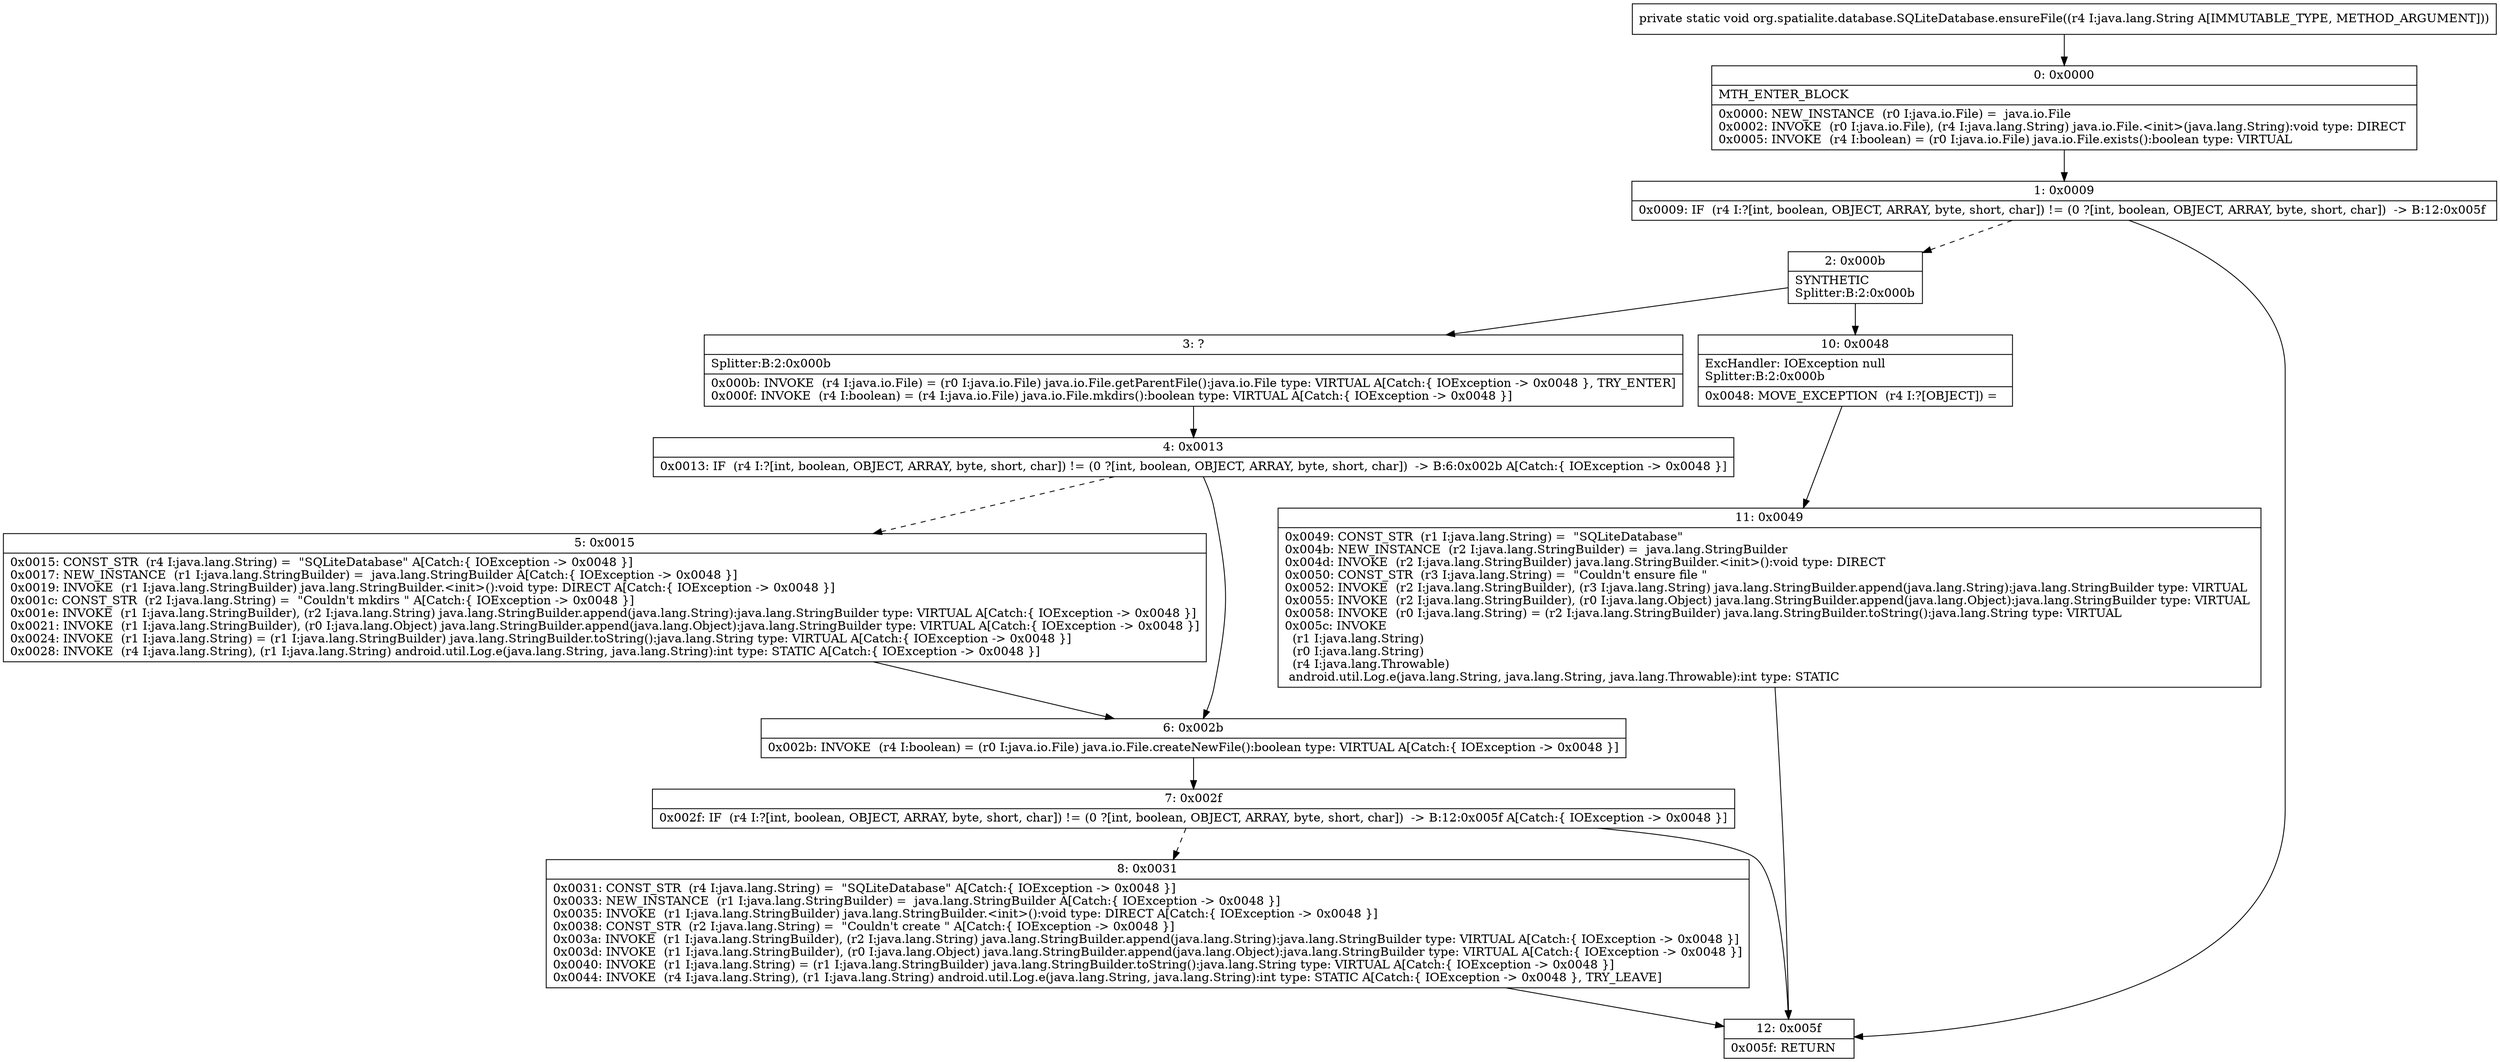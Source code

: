 digraph "CFG fororg.spatialite.database.SQLiteDatabase.ensureFile(Ljava\/lang\/String;)V" {
Node_0 [shape=record,label="{0\:\ 0x0000|MTH_ENTER_BLOCK\l|0x0000: NEW_INSTANCE  (r0 I:java.io.File) =  java.io.File \l0x0002: INVOKE  (r0 I:java.io.File), (r4 I:java.lang.String) java.io.File.\<init\>(java.lang.String):void type: DIRECT \l0x0005: INVOKE  (r4 I:boolean) = (r0 I:java.io.File) java.io.File.exists():boolean type: VIRTUAL \l}"];
Node_1 [shape=record,label="{1\:\ 0x0009|0x0009: IF  (r4 I:?[int, boolean, OBJECT, ARRAY, byte, short, char]) != (0 ?[int, boolean, OBJECT, ARRAY, byte, short, char])  \-\> B:12:0x005f \l}"];
Node_2 [shape=record,label="{2\:\ 0x000b|SYNTHETIC\lSplitter:B:2:0x000b\l}"];
Node_3 [shape=record,label="{3\:\ ?|Splitter:B:2:0x000b\l|0x000b: INVOKE  (r4 I:java.io.File) = (r0 I:java.io.File) java.io.File.getParentFile():java.io.File type: VIRTUAL A[Catch:\{ IOException \-\> 0x0048 \}, TRY_ENTER]\l0x000f: INVOKE  (r4 I:boolean) = (r4 I:java.io.File) java.io.File.mkdirs():boolean type: VIRTUAL A[Catch:\{ IOException \-\> 0x0048 \}]\l}"];
Node_4 [shape=record,label="{4\:\ 0x0013|0x0013: IF  (r4 I:?[int, boolean, OBJECT, ARRAY, byte, short, char]) != (0 ?[int, boolean, OBJECT, ARRAY, byte, short, char])  \-\> B:6:0x002b A[Catch:\{ IOException \-\> 0x0048 \}]\l}"];
Node_5 [shape=record,label="{5\:\ 0x0015|0x0015: CONST_STR  (r4 I:java.lang.String) =  \"SQLiteDatabase\" A[Catch:\{ IOException \-\> 0x0048 \}]\l0x0017: NEW_INSTANCE  (r1 I:java.lang.StringBuilder) =  java.lang.StringBuilder A[Catch:\{ IOException \-\> 0x0048 \}]\l0x0019: INVOKE  (r1 I:java.lang.StringBuilder) java.lang.StringBuilder.\<init\>():void type: DIRECT A[Catch:\{ IOException \-\> 0x0048 \}]\l0x001c: CONST_STR  (r2 I:java.lang.String) =  \"Couldn't mkdirs \" A[Catch:\{ IOException \-\> 0x0048 \}]\l0x001e: INVOKE  (r1 I:java.lang.StringBuilder), (r2 I:java.lang.String) java.lang.StringBuilder.append(java.lang.String):java.lang.StringBuilder type: VIRTUAL A[Catch:\{ IOException \-\> 0x0048 \}]\l0x0021: INVOKE  (r1 I:java.lang.StringBuilder), (r0 I:java.lang.Object) java.lang.StringBuilder.append(java.lang.Object):java.lang.StringBuilder type: VIRTUAL A[Catch:\{ IOException \-\> 0x0048 \}]\l0x0024: INVOKE  (r1 I:java.lang.String) = (r1 I:java.lang.StringBuilder) java.lang.StringBuilder.toString():java.lang.String type: VIRTUAL A[Catch:\{ IOException \-\> 0x0048 \}]\l0x0028: INVOKE  (r4 I:java.lang.String), (r1 I:java.lang.String) android.util.Log.e(java.lang.String, java.lang.String):int type: STATIC A[Catch:\{ IOException \-\> 0x0048 \}]\l}"];
Node_6 [shape=record,label="{6\:\ 0x002b|0x002b: INVOKE  (r4 I:boolean) = (r0 I:java.io.File) java.io.File.createNewFile():boolean type: VIRTUAL A[Catch:\{ IOException \-\> 0x0048 \}]\l}"];
Node_7 [shape=record,label="{7\:\ 0x002f|0x002f: IF  (r4 I:?[int, boolean, OBJECT, ARRAY, byte, short, char]) != (0 ?[int, boolean, OBJECT, ARRAY, byte, short, char])  \-\> B:12:0x005f A[Catch:\{ IOException \-\> 0x0048 \}]\l}"];
Node_8 [shape=record,label="{8\:\ 0x0031|0x0031: CONST_STR  (r4 I:java.lang.String) =  \"SQLiteDatabase\" A[Catch:\{ IOException \-\> 0x0048 \}]\l0x0033: NEW_INSTANCE  (r1 I:java.lang.StringBuilder) =  java.lang.StringBuilder A[Catch:\{ IOException \-\> 0x0048 \}]\l0x0035: INVOKE  (r1 I:java.lang.StringBuilder) java.lang.StringBuilder.\<init\>():void type: DIRECT A[Catch:\{ IOException \-\> 0x0048 \}]\l0x0038: CONST_STR  (r2 I:java.lang.String) =  \"Couldn't create \" A[Catch:\{ IOException \-\> 0x0048 \}]\l0x003a: INVOKE  (r1 I:java.lang.StringBuilder), (r2 I:java.lang.String) java.lang.StringBuilder.append(java.lang.String):java.lang.StringBuilder type: VIRTUAL A[Catch:\{ IOException \-\> 0x0048 \}]\l0x003d: INVOKE  (r1 I:java.lang.StringBuilder), (r0 I:java.lang.Object) java.lang.StringBuilder.append(java.lang.Object):java.lang.StringBuilder type: VIRTUAL A[Catch:\{ IOException \-\> 0x0048 \}]\l0x0040: INVOKE  (r1 I:java.lang.String) = (r1 I:java.lang.StringBuilder) java.lang.StringBuilder.toString():java.lang.String type: VIRTUAL A[Catch:\{ IOException \-\> 0x0048 \}]\l0x0044: INVOKE  (r4 I:java.lang.String), (r1 I:java.lang.String) android.util.Log.e(java.lang.String, java.lang.String):int type: STATIC A[Catch:\{ IOException \-\> 0x0048 \}, TRY_LEAVE]\l}"];
Node_10 [shape=record,label="{10\:\ 0x0048|ExcHandler: IOException null\lSplitter:B:2:0x000b\l|0x0048: MOVE_EXCEPTION  (r4 I:?[OBJECT]) =  \l}"];
Node_11 [shape=record,label="{11\:\ 0x0049|0x0049: CONST_STR  (r1 I:java.lang.String) =  \"SQLiteDatabase\" \l0x004b: NEW_INSTANCE  (r2 I:java.lang.StringBuilder) =  java.lang.StringBuilder \l0x004d: INVOKE  (r2 I:java.lang.StringBuilder) java.lang.StringBuilder.\<init\>():void type: DIRECT \l0x0050: CONST_STR  (r3 I:java.lang.String) =  \"Couldn't ensure file \" \l0x0052: INVOKE  (r2 I:java.lang.StringBuilder), (r3 I:java.lang.String) java.lang.StringBuilder.append(java.lang.String):java.lang.StringBuilder type: VIRTUAL \l0x0055: INVOKE  (r2 I:java.lang.StringBuilder), (r0 I:java.lang.Object) java.lang.StringBuilder.append(java.lang.Object):java.lang.StringBuilder type: VIRTUAL \l0x0058: INVOKE  (r0 I:java.lang.String) = (r2 I:java.lang.StringBuilder) java.lang.StringBuilder.toString():java.lang.String type: VIRTUAL \l0x005c: INVOKE  \l  (r1 I:java.lang.String)\l  (r0 I:java.lang.String)\l  (r4 I:java.lang.Throwable)\l android.util.Log.e(java.lang.String, java.lang.String, java.lang.Throwable):int type: STATIC \l}"];
Node_12 [shape=record,label="{12\:\ 0x005f|0x005f: RETURN   \l}"];
MethodNode[shape=record,label="{private static void org.spatialite.database.SQLiteDatabase.ensureFile((r4 I:java.lang.String A[IMMUTABLE_TYPE, METHOD_ARGUMENT])) }"];
MethodNode -> Node_0;
Node_0 -> Node_1;
Node_1 -> Node_2[style=dashed];
Node_1 -> Node_12;
Node_2 -> Node_3;
Node_2 -> Node_10;
Node_3 -> Node_4;
Node_4 -> Node_5[style=dashed];
Node_4 -> Node_6;
Node_5 -> Node_6;
Node_6 -> Node_7;
Node_7 -> Node_8[style=dashed];
Node_7 -> Node_12;
Node_8 -> Node_12;
Node_10 -> Node_11;
Node_11 -> Node_12;
}

